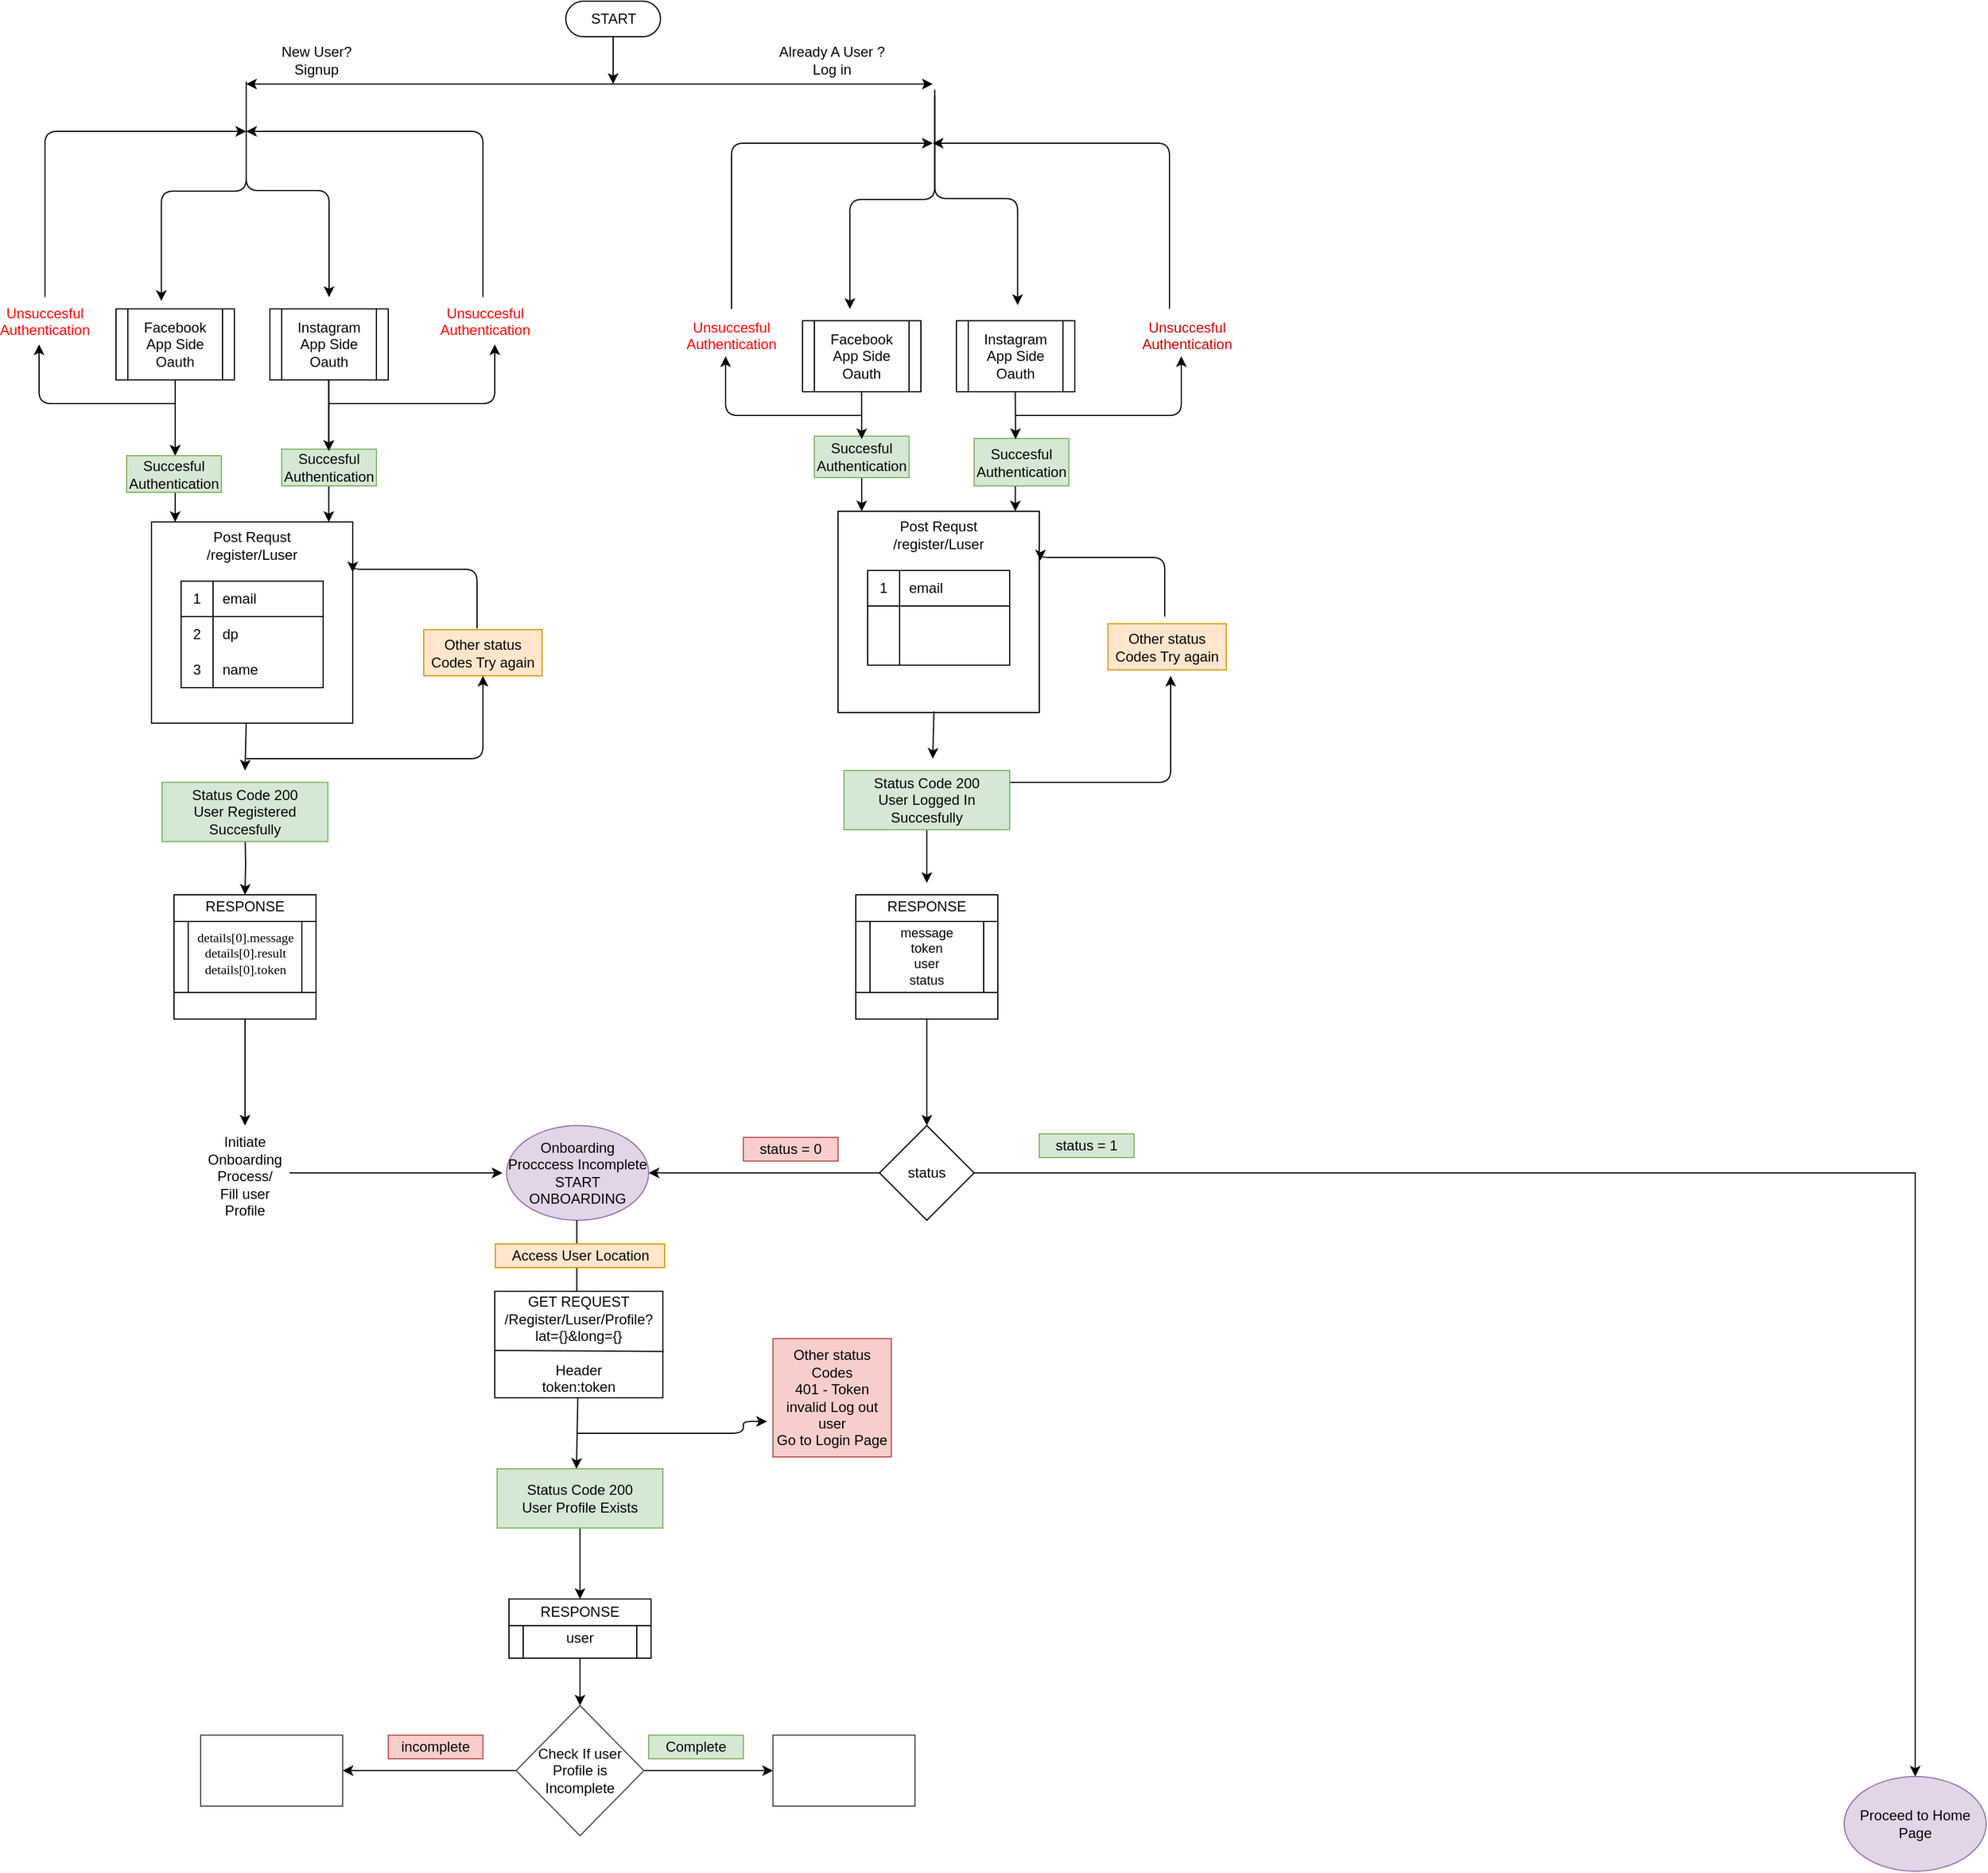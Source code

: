 <mxfile version="13.6.9" type="github" pages="2"><diagram id="4SX03xfl399fPzy_mgyT" name="Page-1"><mxGraphModel dx="847" dy="660" grid="1" gridSize="10" guides="1" tooltips="1" connect="1" arrows="1" fold="1" page="1" pageScale="1" pageWidth="3300" pageHeight="2339" math="0" shadow="0"><root><mxCell id="0"/><mxCell id="1" parent="0"/><mxCell id="fJe7YX8Wr0SEE7q_bkaH-3" value="" style="endArrow=classic;html=1;exitX=0.5;exitY=1;exitDx=0;exitDy=0;" edge="1" parent="1"><mxGeometry width="50" height="50" relative="1" as="geometry"><mxPoint x="1210" y="170" as="sourcePoint"/><mxPoint x="1210" y="210" as="targetPoint"/></mxGeometry></mxCell><mxCell id="fJe7YX8Wr0SEE7q_bkaH-4" value="" style="edgeStyle=elbowEdgeStyle;elbow=horizontal;endArrow=classic;html=1;" edge="1" parent="1"><mxGeometry width="50" height="50" relative="1" as="geometry"><mxPoint x="1080" y="210" as="sourcePoint"/><mxPoint x="1480" y="210" as="targetPoint"/></mxGeometry></mxCell><mxCell id="fJe7YX8Wr0SEE7q_bkaH-5" value="" style="edgeStyle=elbowEdgeStyle;elbow=horizontal;endArrow=classic;html=1;" edge="1" parent="1"><mxGeometry width="50" height="50" relative="1" as="geometry"><mxPoint x="1080" y="210" as="sourcePoint"/><mxPoint x="900" y="210" as="targetPoint"/></mxGeometry></mxCell><mxCell id="fJe7YX8Wr0SEE7q_bkaH-6" value="&lt;div&gt;New User?&lt;/div&gt;&lt;div&gt;Signup&lt;/div&gt;" style="text;html=1;strokeColor=none;fillColor=none;align=center;verticalAlign=middle;whiteSpace=wrap;rounded=0;" vertex="1" parent="1"><mxGeometry x="920" y="180" width="79" height="20" as="geometry"/></mxCell><mxCell id="fJe7YX8Wr0SEE7q_bkaH-7" value="Already A User ? Log in" style="text;html=1;strokeColor=none;fillColor=none;align=center;verticalAlign=middle;whiteSpace=wrap;rounded=0;" vertex="1" parent="1"><mxGeometry x="1340" y="180" width="110" height="20" as="geometry"/></mxCell><mxCell id="fJe7YX8Wr0SEE7q_bkaH-8" value="&lt;div&gt;Post Requst &lt;br&gt;&lt;/div&gt;&lt;div&gt;/register/Luser&lt;/div&gt;&lt;div&gt;&lt;br&gt;&lt;/div&gt;&lt;div&gt;&lt;br&gt;&lt;/div&gt;&lt;div&gt;&lt;br&gt;&lt;/div&gt;&lt;div&gt;&lt;br&gt;&lt;/div&gt;&lt;div&gt;&lt;br&gt;&lt;/div&gt;&lt;div&gt;&lt;br&gt;&lt;/div&gt;&lt;div&gt;&lt;br&gt;&lt;/div&gt;&lt;div&gt;&lt;br&gt;&lt;/div&gt;&lt;div&gt;&lt;br&gt;&lt;/div&gt;" style="whiteSpace=wrap;html=1;aspect=fixed;" vertex="1" parent="1"><mxGeometry x="820" y="580" width="170" height="170" as="geometry"/></mxCell><mxCell id="fJe7YX8Wr0SEE7q_bkaH-20" value="" style="edgeStyle=elbowEdgeStyle;elbow=vertical;endArrow=classic;html=1;" edge="1" parent="1"><mxGeometry width="50" height="50" relative="1" as="geometry"><mxPoint x="900" y="213" as="sourcePoint"/><mxPoint x="970" y="390" as="targetPoint"/><Array as="points"><mxPoint x="940" y="300"/></Array></mxGeometry></mxCell><mxCell id="fJe7YX8Wr0SEE7q_bkaH-21" value="" style="edgeStyle=elbowEdgeStyle;elbow=vertical;endArrow=classic;html=1;entryX=0.383;entryY=-0.079;entryDx=0;entryDy=0;entryPerimeter=0;" edge="1" parent="1"><mxGeometry width="50" height="50" relative="1" as="geometry"><mxPoint x="900" y="208" as="sourcePoint"/><mxPoint x="828.3" y="393.26" as="targetPoint"/></mxGeometry></mxCell><mxCell id="fJe7YX8Wr0SEE7q_bkaH-23" value="&lt;div&gt;START&lt;/div&gt;" style="html=1;dashed=0;whitespace=wrap;shape=mxgraph.dfd.start" vertex="1" parent="1"><mxGeometry x="1170" y="140" width="80" height="30" as="geometry"/></mxCell><mxCell id="fJe7YX8Wr0SEE7q_bkaH-25" value="&lt;div&gt;Facebook&lt;/div&gt;&lt;div&gt;App Side &lt;br&gt;&lt;/div&gt;&lt;div&gt;Oauth&lt;br&gt;&lt;/div&gt;" style="shape=process;whiteSpace=wrap;html=1;backgroundOutline=1;" vertex="1" parent="1"><mxGeometry x="790" y="400" width="100" height="60" as="geometry"/></mxCell><mxCell id="fJe7YX8Wr0SEE7q_bkaH-26" value="&lt;div&gt;Instagram&lt;/div&gt;&lt;div&gt;App Side &lt;br&gt;&lt;/div&gt;&lt;div&gt;Oauth&lt;br&gt;&lt;/div&gt;" style="shape=process;whiteSpace=wrap;html=1;backgroundOutline=1;" vertex="1" parent="1"><mxGeometry x="920" y="400" width="100" height="60" as="geometry"/></mxCell><mxCell id="fJe7YX8Wr0SEE7q_bkaH-31" value="" style="endArrow=classic;html=1;" edge="1" parent="1"><mxGeometry width="50" height="50" relative="1" as="geometry"><mxPoint x="840" y="550" as="sourcePoint"/><mxPoint x="840" y="580" as="targetPoint"/></mxGeometry></mxCell><mxCell id="fJe7YX8Wr0SEE7q_bkaH-34" value="" style="endArrow=classic;html=1;exitX=0.5;exitY=1;exitDx=0;exitDy=0;" edge="1" parent="1" source="fJe7YX8Wr0SEE7q_bkaH-25"><mxGeometry width="50" height="50" relative="1" as="geometry"><mxPoint x="840" y="460" as="sourcePoint"/><mxPoint x="840.0" y="524.0" as="targetPoint"/></mxGeometry></mxCell><mxCell id="fJe7YX8Wr0SEE7q_bkaH-35" value="" style="edgeStyle=elbowEdgeStyle;elbow=horizontal;endArrow=classic;html=1;" edge="1" parent="1"><mxGeometry width="50" height="50" relative="1" as="geometry"><mxPoint x="730" y="390" as="sourcePoint"/><mxPoint x="900" y="250" as="targetPoint"/><Array as="points"><mxPoint x="730" y="240"/></Array></mxGeometry></mxCell><mxCell id="fJe7YX8Wr0SEE7q_bkaH-39" value="" style="edgeStyle=elbowEdgeStyle;elbow=horizontal;endArrow=classic;html=1;" edge="1" parent="1"><mxGeometry width="50" height="50" relative="1" as="geometry"><mxPoint x="840" y="480" as="sourcePoint"/><mxPoint x="725" y="430" as="targetPoint"/><Array as="points"><mxPoint x="725" y="420"/></Array></mxGeometry></mxCell><mxCell id="fJe7YX8Wr0SEE7q_bkaH-40" value="" style="endArrow=classic;html=1;" edge="1" parent="1"><mxGeometry width="50" height="50" relative="1" as="geometry"><mxPoint x="969.76" y="550" as="sourcePoint"/><mxPoint x="969.76" y="580" as="targetPoint"/></mxGeometry></mxCell><mxCell id="fJe7YX8Wr0SEE7q_bkaH-41" value="&lt;div align=&quot;center&quot;&gt;Succesful&lt;/div&gt;&lt;div align=&quot;center&quot;&gt;Authentication&lt;br&gt;&lt;/div&gt;" style="text;html=1;strokeColor=#82b366;fillColor=#d5e8d4;align=center;verticalAlign=middle;whiteSpace=wrap;rounded=0;" vertex="1" parent="1"><mxGeometry x="930" y="518.5" width="80" height="31" as="geometry"/></mxCell><mxCell id="fJe7YX8Wr0SEE7q_bkaH-44" value="" style="endArrow=classic;html=1;exitX=0.5;exitY=1;exitDx=0;exitDy=0;" edge="1" parent="1"><mxGeometry width="50" height="50" relative="1" as="geometry"><mxPoint x="969.76" y="460" as="sourcePoint"/><mxPoint x="969.76" y="520" as="targetPoint"/></mxGeometry></mxCell><mxCell id="fJe7YX8Wr0SEE7q_bkaH-46" value="" style="edgeStyle=elbowEdgeStyle;elbow=horizontal;endArrow=classic;html=1;" edge="1" parent="1"><mxGeometry width="50" height="50" relative="1" as="geometry"><mxPoint x="970" y="480" as="sourcePoint"/><mxPoint x="1110" y="430" as="targetPoint"/><Array as="points"><mxPoint x="1110" y="480"/></Array></mxGeometry></mxCell><mxCell id="fJe7YX8Wr0SEE7q_bkaH-49" value="" style="edgeStyle=elbowEdgeStyle;elbow=horizontal;endArrow=classic;html=1;" edge="1" parent="1"><mxGeometry width="50" height="50" relative="1" as="geometry"><mxPoint x="1100" y="390" as="sourcePoint"/><mxPoint x="900" y="250" as="targetPoint"/><Array as="points"><mxPoint x="1100" y="270"/></Array></mxGeometry></mxCell><mxCell id="fJe7YX8Wr0SEE7q_bkaH-50" value="&lt;div&gt;Post Requst &lt;br&gt;&lt;/div&gt;&lt;div&gt;/register/Luser&lt;/div&gt;&lt;div&gt;&lt;br&gt;&lt;/div&gt;&lt;div&gt;&lt;br&gt;&lt;/div&gt;&lt;div&gt;&lt;br&gt;&lt;/div&gt;&lt;div&gt;&lt;br&gt;&lt;/div&gt;&lt;div&gt;&lt;br&gt;&lt;/div&gt;&lt;div&gt;&lt;br&gt;&lt;/div&gt;&lt;div&gt;&lt;br&gt;&lt;/div&gt;&lt;div&gt;&lt;br&gt;&lt;/div&gt;&lt;div&gt;&lt;br&gt;&lt;/div&gt;" style="whiteSpace=wrap;html=1;aspect=fixed;" vertex="1" parent="1"><mxGeometry x="1400" y="571" width="170" height="170" as="geometry"/></mxCell><mxCell id="fJe7YX8Wr0SEE7q_bkaH-51" value="" style="endArrow=classic;html=1;" edge="1" parent="1"><mxGeometry width="50" height="50" relative="1" as="geometry"><mxPoint x="1420" y="541" as="sourcePoint"/><mxPoint x="1420" y="571" as="targetPoint"/></mxGeometry></mxCell><mxCell id="fJe7YX8Wr0SEE7q_bkaH-52" value="&lt;div align=&quot;center&quot;&gt;Succesful&lt;/div&gt;&lt;div align=&quot;center&quot;&gt;Authentication&lt;br&gt;&lt;/div&gt;" style="text;html=1;strokeColor=#82b366;fillColor=#d5e8d4;align=center;verticalAlign=middle;whiteSpace=wrap;rounded=0;" vertex="1" parent="1"><mxGeometry x="1380" y="507.5" width="80" height="35" as="geometry"/></mxCell><mxCell id="fJe7YX8Wr0SEE7q_bkaH-53" value="" style="endArrow=classic;html=1;" edge="1" parent="1"><mxGeometry width="50" height="50" relative="1" as="geometry"><mxPoint x="1549.76" y="541" as="sourcePoint"/><mxPoint x="1549.76" y="571" as="targetPoint"/></mxGeometry></mxCell><mxCell id="fJe7YX8Wr0SEE7q_bkaH-54" value="&lt;div align=&quot;center&quot;&gt;Succesful&lt;/div&gt;&lt;div align=&quot;center&quot;&gt;Authentication&lt;br&gt;&lt;/div&gt;" style="text;html=1;strokeColor=#82b366;fillColor=#d5e8d4;align=center;verticalAlign=middle;whiteSpace=wrap;rounded=0;" vertex="1" parent="1"><mxGeometry x="1515" y="509.5" width="80" height="40" as="geometry"/></mxCell><mxCell id="fJe7YX8Wr0SEE7q_bkaH-67" value="" style="endArrow=classic;html=1;exitX=0.5;exitY=1;exitDx=0;exitDy=0;" edge="1" parent="1"><mxGeometry width="50" height="50" relative="1" as="geometry"><mxPoint x="840" y="460" as="sourcePoint"/><mxPoint x="840" y="524" as="targetPoint"/></mxGeometry></mxCell><mxCell id="fJe7YX8Wr0SEE7q_bkaH-68" value="" style="endArrow=classic;html=1;exitX=0.5;exitY=1;exitDx=0;exitDy=0;" edge="1" parent="1"><mxGeometry width="50" height="50" relative="1" as="geometry"><mxPoint x="969.76" y="460" as="sourcePoint"/><mxPoint x="969.76" y="520" as="targetPoint"/></mxGeometry></mxCell><mxCell id="fJe7YX8Wr0SEE7q_bkaH-69" value="" style="endArrow=classic;html=1;exitX=0.5;exitY=1;exitDx=0;exitDy=0;" edge="1" parent="1"><mxGeometry width="50" height="50" relative="1" as="geometry"><mxPoint x="1419.88" y="460" as="sourcePoint"/><mxPoint x="1420" y="510" as="targetPoint"/></mxGeometry></mxCell><mxCell id="fJe7YX8Wr0SEE7q_bkaH-70" value="" style="endArrow=classic;html=1;exitX=0.5;exitY=1;exitDx=0;exitDy=0;" edge="1" parent="1"><mxGeometry width="50" height="50" relative="1" as="geometry"><mxPoint x="1549.64" y="460" as="sourcePoint"/><mxPoint x="1550" y="510" as="targetPoint"/></mxGeometry></mxCell><mxCell id="fJe7YX8Wr0SEE7q_bkaH-79" value="&lt;div&gt;Facebook&lt;/div&gt;&lt;div&gt;App Side &lt;br&gt;&lt;/div&gt;&lt;div&gt;Oauth&lt;br&gt;&lt;/div&gt;" style="shape=process;whiteSpace=wrap;html=1;backgroundOutline=1;" vertex="1" parent="1"><mxGeometry x="1370" y="410" width="100" height="60" as="geometry"/></mxCell><mxCell id="fJe7YX8Wr0SEE7q_bkaH-80" value="&lt;div&gt;Instagram&lt;/div&gt;&lt;div&gt;App Side &lt;br&gt;&lt;/div&gt;&lt;div&gt;Oauth&lt;br&gt;&lt;/div&gt;" style="shape=process;whiteSpace=wrap;html=1;backgroundOutline=1;" vertex="1" parent="1"><mxGeometry x="1500" y="410" width="100" height="60" as="geometry"/></mxCell><mxCell id="fJe7YX8Wr0SEE7q_bkaH-81" value="" style="edgeStyle=elbowEdgeStyle;elbow=horizontal;endArrow=classic;html=1;" edge="1" parent="1"><mxGeometry width="50" height="50" relative="1" as="geometry"><mxPoint x="1310" y="400" as="sourcePoint"/><mxPoint x="1480" y="260" as="targetPoint"/><Array as="points"><mxPoint x="1310" y="250"/></Array></mxGeometry></mxCell><mxCell id="fJe7YX8Wr0SEE7q_bkaH-82" value="&lt;div&gt;&lt;font color=&quot;#FF0000&quot;&gt;Unsuccesful&lt;/font&gt;&lt;/div&gt;&lt;div&gt;&lt;font color=&quot;#FF0000&quot;&gt;Authentication&lt;/font&gt;&lt;/div&gt;&lt;div&gt;&lt;font color=&quot;#FF0000&quot;&gt;&lt;br&gt;&lt;/font&gt;&lt;/div&gt;" style="text;html=1;strokeColor=none;fillColor=none;align=center;verticalAlign=middle;whiteSpace=wrap;rounded=0;" vertex="1" parent="1"><mxGeometry x="1290" y="420" width="40" height="20" as="geometry"/></mxCell><mxCell id="fJe7YX8Wr0SEE7q_bkaH-83" value="" style="edgeStyle=elbowEdgeStyle;elbow=horizontal;endArrow=classic;html=1;" edge="1" parent="1" target="fJe7YX8Wr0SEE7q_bkaH-82"><mxGeometry width="50" height="50" relative="1" as="geometry"><mxPoint x="1420" y="490" as="sourcePoint"/><mxPoint x="1480" y="350" as="targetPoint"/><Array as="points"><mxPoint x="1305" y="430"/></Array></mxGeometry></mxCell><mxCell id="fJe7YX8Wr0SEE7q_bkaH-84" value="" style="edgeStyle=elbowEdgeStyle;elbow=horizontal;endArrow=classic;html=1;" edge="1" parent="1"><mxGeometry width="50" height="50" relative="1" as="geometry"><mxPoint x="1550" y="490" as="sourcePoint"/><mxPoint x="1690" y="440" as="targetPoint"/><Array as="points"><mxPoint x="1690" y="490"/></Array></mxGeometry></mxCell><mxCell id="fJe7YX8Wr0SEE7q_bkaH-85" value="&lt;div&gt;&lt;font color=&quot;#CC0000&quot;&gt;Unsuccesful&lt;/font&gt;&lt;/div&gt;&lt;div&gt;&lt;font color=&quot;#CC0000&quot;&gt;Authentication&lt;/font&gt;&lt;/div&gt;&lt;div&gt;&lt;font color=&quot;#CC0000&quot;&gt;&lt;br&gt;&lt;/font&gt;&lt;/div&gt;" style="text;html=1;strokeColor=none;fillColor=none;align=center;verticalAlign=middle;whiteSpace=wrap;rounded=0;" vertex="1" parent="1"><mxGeometry x="1675" y="420" width="40" height="20" as="geometry"/></mxCell><mxCell id="fJe7YX8Wr0SEE7q_bkaH-86" value="" style="edgeStyle=elbowEdgeStyle;elbow=horizontal;endArrow=classic;html=1;" edge="1" parent="1"><mxGeometry width="50" height="50" relative="1" as="geometry"><mxPoint x="1680" y="400" as="sourcePoint"/><mxPoint x="1480" y="260" as="targetPoint"/><Array as="points"><mxPoint x="1680" y="280"/></Array></mxGeometry></mxCell><mxCell id="fJe7YX8Wr0SEE7q_bkaH-88" value="" style="edgeStyle=elbowEdgeStyle;elbow=vertical;endArrow=classic;html=1;" edge="1" parent="1"><mxGeometry width="50" height="50" relative="1" as="geometry"><mxPoint x="1481.7" y="219.74" as="sourcePoint"/><mxPoint x="1551.7" y="396.74" as="targetPoint"/><Array as="points"><mxPoint x="1521.7" y="306.74"/></Array></mxGeometry></mxCell><mxCell id="fJe7YX8Wr0SEE7q_bkaH-89" value="" style="edgeStyle=elbowEdgeStyle;elbow=vertical;endArrow=classic;html=1;entryX=0.383;entryY=-0.079;entryDx=0;entryDy=0;entryPerimeter=0;" edge="1" parent="1"><mxGeometry width="50" height="50" relative="1" as="geometry"><mxPoint x="1481.7" y="214.74" as="sourcePoint"/><mxPoint x="1410" y="400.0" as="targetPoint"/></mxGeometry></mxCell><mxCell id="fJe7YX8Wr0SEE7q_bkaH-90" value="" style="endArrow=classic;html=1;" edge="1" parent="1"><mxGeometry width="50" height="50" relative="1" as="geometry"><mxPoint x="900" y="750" as="sourcePoint"/><mxPoint x="899" y="790" as="targetPoint"/></mxGeometry></mxCell><mxCell id="fJe7YX8Wr0SEE7q_bkaH-99" value="" style="edgeStyle=orthogonalEdgeStyle;rounded=0;orthogonalLoop=1;jettySize=auto;html=1;" edge="1" parent="1" target="fJe7YX8Wr0SEE7q_bkaH-98"><mxGeometry relative="1" as="geometry"><mxPoint x="899" y="840" as="sourcePoint"/></mxGeometry></mxCell><mxCell id="fJe7YX8Wr0SEE7q_bkaH-92" value="&lt;div&gt;Status Code 200&lt;/div&gt;&lt;div&gt;User Registered Succesfully&lt;br&gt;&lt;/div&gt;" style="text;html=1;strokeColor=#82b366;fillColor=#d5e8d4;align=center;verticalAlign=middle;whiteSpace=wrap;rounded=0;" vertex="1" parent="1"><mxGeometry x="829" y="800" width="140" height="50" as="geometry"/></mxCell><mxCell id="fJe7YX8Wr0SEE7q_bkaH-94" value="" style="edgeStyle=segmentEdgeStyle;endArrow=classic;html=1;entryX=1;entryY=0.25;entryDx=0;entryDy=0;" edge="1" parent="1" target="fJe7YX8Wr0SEE7q_bkaH-8"><mxGeometry width="50" height="50" relative="1" as="geometry"><mxPoint x="1095" y="670" as="sourcePoint"/><mxPoint x="1050" y="620" as="targetPoint"/><Array as="points"><mxPoint x="990" y="620"/></Array></mxGeometry></mxCell><mxCell id="fJe7YX8Wr0SEE7q_bkaH-95" value="Other status Codes Try again" style="text;html=1;strokeColor=#d79b00;fillColor=#ffe6cc;align=center;verticalAlign=middle;whiteSpace=wrap;rounded=0;" vertex="1" parent="1"><mxGeometry x="1050" y="671" width="100" height="39" as="geometry"/></mxCell><mxCell id="fJe7YX8Wr0SEE7q_bkaH-97" value="" style="edgeStyle=segmentEdgeStyle;endArrow=classic;html=1;" edge="1" parent="1"><mxGeometry width="50" height="50" relative="1" as="geometry"><mxPoint x="900" y="780" as="sourcePoint"/><mxPoint x="1100" y="710" as="targetPoint"/><Array as="points"><mxPoint x="1100" y="780"/></Array></mxGeometry></mxCell><mxCell id="fJe7YX8Wr0SEE7q_bkaH-98" value="&lt;div&gt;RESPONSE&lt;/div&gt;&lt;div&gt;&lt;br&gt;&lt;/div&gt;&lt;div&gt;&lt;br&gt;&lt;/div&gt;&lt;div&gt;&lt;br&gt;&lt;/div&gt;&lt;div&gt;&lt;br&gt;&lt;/div&gt;&lt;div&gt;&lt;br&gt;&lt;/div&gt;&lt;div&gt;&lt;br&gt;&lt;/div&gt;" style="whiteSpace=wrap;html=1;" vertex="1" parent="1"><mxGeometry x="839" y="895" width="120" height="105" as="geometry"/></mxCell><mxCell id="fJe7YX8Wr0SEE7q_bkaH-100" value="" style="endArrow=classic;html=1;" edge="1" parent="1"><mxGeometry width="50" height="50" relative="1" as="geometry"><mxPoint x="1481" y="740" as="sourcePoint"/><mxPoint x="1480" y="780" as="targetPoint"/></mxGeometry></mxCell><mxCell id="fJe7YX8Wr0SEE7q_bkaH-102" value="" style="edgeStyle=segmentEdgeStyle;endArrow=classic;html=1;entryX=1;entryY=0.25;entryDx=0;entryDy=0;" edge="1" parent="1"><mxGeometry width="50" height="50" relative="1" as="geometry"><mxPoint x="1676" y="660" as="sourcePoint"/><mxPoint x="1571" y="612.5" as="targetPoint"/><Array as="points"><mxPoint x="1571" y="610"/></Array></mxGeometry></mxCell><mxCell id="fJe7YX8Wr0SEE7q_bkaH-103" value="Other status Codes Try again" style="text;html=1;strokeColor=#d79b00;fillColor=#ffe6cc;align=center;verticalAlign=middle;whiteSpace=wrap;rounded=0;" vertex="1" parent="1"><mxGeometry x="1628" y="666" width="100" height="39" as="geometry"/></mxCell><mxCell id="fJe7YX8Wr0SEE7q_bkaH-104" value="" style="edgeStyle=segmentEdgeStyle;endArrow=classic;html=1;" edge="1" parent="1" source="fJe7YX8Wr0SEE7q_bkaH-105"><mxGeometry width="50" height="50" relative="1" as="geometry"><mxPoint x="1510" y="800" as="sourcePoint"/><mxPoint x="1681" y="710" as="targetPoint"/><Array as="points"><mxPoint x="1530" y="800"/><mxPoint x="1681" y="800"/></Array></mxGeometry></mxCell><mxCell id="fJe7YX8Wr0SEE7q_bkaH-107" value="" style="edgeStyle=orthogonalEdgeStyle;rounded=0;orthogonalLoop=1;jettySize=auto;html=1;" edge="1" parent="1"><mxGeometry relative="1" as="geometry"><mxPoint x="1475" y="830" as="sourcePoint"/><mxPoint x="1475" y="885" as="targetPoint"/></mxGeometry></mxCell><mxCell id="fJe7YX8Wr0SEE7q_bkaH-105" value="&lt;div&gt;Status Code 200&lt;/div&gt;&lt;div&gt;User Logged In Succesfully&lt;br&gt;&lt;/div&gt;" style="text;html=1;strokeColor=#82b366;fillColor=#d5e8d4;align=center;verticalAlign=middle;whiteSpace=wrap;rounded=0;" vertex="1" parent="1"><mxGeometry x="1405" y="790" width="140" height="50" as="geometry"/></mxCell><mxCell id="fJe7YX8Wr0SEE7q_bkaH-108" value="" style="shape=process;whiteSpace=wrap;html=1;backgroundOutline=1;" vertex="1" parent="1"><mxGeometry x="839" y="917.5" width="120" height="60" as="geometry"/></mxCell><mxCell id="fJe7YX8Wr0SEE7q_bkaH-109" value="&lt;div&gt;RESPONSE&lt;/div&gt;&lt;div&gt;&lt;br&gt;&lt;/div&gt;&lt;div&gt;&lt;br&gt;&lt;/div&gt;&lt;div&gt;&lt;br&gt;&lt;/div&gt;&lt;div&gt;&lt;br&gt;&lt;/div&gt;&lt;div&gt;&lt;br&gt;&lt;/div&gt;&lt;div&gt;&lt;br&gt;&lt;/div&gt;" style="whiteSpace=wrap;html=1;" vertex="1" parent="1"><mxGeometry x="1415" y="895" width="120" height="105" as="geometry"/></mxCell><mxCell id="fJe7YX8Wr0SEE7q_bkaH-110" value="" style="shape=process;whiteSpace=wrap;html=1;backgroundOutline=1;" vertex="1" parent="1"><mxGeometry x="1415" y="917.5" width="120" height="60" as="geometry"/></mxCell><mxCell id="fJe7YX8Wr0SEE7q_bkaH-117" value="&lt;div style=&quot;font-size: 11px&quot;&gt;&lt;font style=&quot;font-size: 11px&quot; face=&quot;Times New Roman&quot;&gt;details[0].message&lt;/font&gt;&lt;/div&gt;&lt;div style=&quot;font-size: 11px&quot;&gt;&lt;font style=&quot;font-size: 11px&quot; face=&quot;Times New Roman&quot;&gt;details[0].result&lt;/font&gt;&lt;/div&gt;&lt;div style=&quot;font-size: 11px&quot;&gt;&lt;font style=&quot;font-size: 11px&quot; face=&quot;Times New Roman&quot;&gt;details[0].token&lt;/font&gt;&lt;/div&gt;&lt;div style=&quot;font-size: 11px&quot;&gt;&lt;font style=&quot;font-size: 11px&quot; face=&quot;Times New Roman&quot;&gt;&lt;br&gt;&lt;/font&gt;&lt;/div&gt;" style="text;html=1;strokeColor=none;fillColor=none;align=center;verticalAlign=middle;whiteSpace=wrap;rounded=0;" vertex="1" parent="1"><mxGeometry x="861.5" y="940" width="75" height="22.5" as="geometry"/></mxCell><mxCell id="0_E4JgnLE6XNV44I5neE-3" value="" style="edgeStyle=orthogonalEdgeStyle;rounded=0;orthogonalLoop=1;jettySize=auto;html=1;exitX=0.5;exitY=1;exitDx=0;exitDy=0;exitPerimeter=0;" edge="1" parent="1" source="fJe7YX8Wr0SEE7q_bkaH-109" target="0_E4JgnLE6XNV44I5neE-1"><mxGeometry relative="1" as="geometry"><mxPoint x="1475" y="1010" as="sourcePoint"/></mxGeometry></mxCell><mxCell id="fJe7YX8Wr0SEE7q_bkaH-121" value="&lt;div style=&quot;font-size: 11px&quot;&gt;&lt;font style=&quot;font-size: 11px&quot;&gt;message&lt;/font&gt;&lt;/div&gt;&lt;div style=&quot;font-size: 11px&quot;&gt;&lt;font style=&quot;font-size: 11px&quot;&gt;token&lt;/font&gt;&lt;/div&gt;&lt;div style=&quot;font-size: 11px&quot;&gt;&lt;font style=&quot;font-size: 11px&quot;&gt;user &lt;br&gt;&lt;/font&gt;&lt;/div&gt;&lt;div style=&quot;font-size: 11px&quot;&gt;&lt;font style=&quot;font-size: 11px&quot;&gt;status&lt;/font&gt;&lt;/div&gt;&lt;div style=&quot;font-size: 11px&quot;&gt;&lt;font style=&quot;font-size: 11px&quot;&gt;&lt;br&gt;&lt;/font&gt;&lt;/div&gt;&lt;div style=&quot;font-size: 11px&quot;&gt;&lt;font style=&quot;font-size: 11px&quot;&gt;&lt;br&gt;&lt;/font&gt;&lt;/div&gt;" style="text;html=1;strokeColor=none;fillColor=none;align=center;verticalAlign=middle;whiteSpace=wrap;rounded=0;" vertex="1" parent="1"><mxGeometry x="1455" y="950" width="40" height="20" as="geometry"/></mxCell><mxCell id="fJe7YX8Wr0SEE7q_bkaH-126" value="" style="endArrow=classic;html=1;exitX=0.5;exitY=1;exitDx=0;exitDy=0;" edge="1" parent="1" source="fJe7YX8Wr0SEE7q_bkaH-98"><mxGeometry width="50" height="50" relative="1" as="geometry"><mxPoint x="940" y="1090" as="sourcePoint"/><mxPoint x="899" y="1090" as="targetPoint"/></mxGeometry></mxCell><mxCell id="fJe7YX8Wr0SEE7q_bkaH-127" value="" style="endArrow=classic;html=1;" edge="1" parent="1"><mxGeometry width="50" height="50" relative="1" as="geometry"><mxPoint x="936.5" y="1130" as="sourcePoint"/><mxPoint x="1116.5" y="1130" as="targetPoint"/></mxGeometry></mxCell><mxCell id="fJe7YX8Wr0SEE7q_bkaH-128" value="&lt;div&gt;Initiate Onboarding Process/&lt;/div&gt;&lt;div&gt;Fill user Profile&lt;/div&gt;&lt;div&gt;&lt;br&gt;&lt;/div&gt;" style="text;html=1;strokeColor=none;fillColor=none;align=center;verticalAlign=middle;whiteSpace=wrap;rounded=0;" vertex="1" parent="1"><mxGeometry x="879" y="1130" width="40" height="20" as="geometry"/></mxCell><mxCell id="0_E4JgnLE6XNV44I5neE-5" value="" style="edgeStyle=orthogonalEdgeStyle;rounded=0;orthogonalLoop=1;jettySize=auto;html=1;" edge="1" parent="1" source="0_E4JgnLE6XNV44I5neE-1" target="0_E4JgnLE6XNV44I5neE-4"><mxGeometry relative="1" as="geometry"/></mxCell><mxCell id="0_E4JgnLE6XNV44I5neE-12" value="" style="edgeStyle=orthogonalEdgeStyle;rounded=0;orthogonalLoop=1;jettySize=auto;html=1;entryX=0.5;entryY=0;entryDx=0;entryDy=0;" edge="1" parent="1" source="0_E4JgnLE6XNV44I5neE-1" target="0_E4JgnLE6XNV44I5neE-13"><mxGeometry relative="1" as="geometry"><mxPoint x="1475" y="1220" as="targetPoint"/></mxGeometry></mxCell><mxCell id="0_E4JgnLE6XNV44I5neE-1" value="&lt;div&gt;status&lt;/div&gt;" style="rhombus;whiteSpace=wrap;html=1;" vertex="1" parent="1"><mxGeometry x="1435" y="1090" width="80" height="80" as="geometry"/></mxCell><mxCell id="0_E4JgnLE6XNV44I5neE-4" value="&lt;div&gt;Onboarding Procccess Incomplete&lt;/div&gt;&lt;div&gt;START ONBOARDING&lt;br&gt;&lt;/div&gt;" style="ellipse;whiteSpace=wrap;html=1;fillColor=#e1d5e7;strokeColor=#9673a6;" vertex="1" parent="1"><mxGeometry x="1120" y="1090" width="120" height="80" as="geometry"/></mxCell><mxCell id="0_E4JgnLE6XNV44I5neE-6" value="status = 0" style="text;html=1;strokeColor=#b85450;fillColor=#f8cecc;align=center;verticalAlign=middle;whiteSpace=wrap;rounded=0;" vertex="1" parent="1"><mxGeometry x="1320" y="1100" width="80" height="20" as="geometry"/></mxCell><mxCell id="0_E4JgnLE6XNV44I5neE-8" value="&lt;div align=&quot;center&quot;&gt;Succesful&lt;/div&gt;&lt;div align=&quot;center&quot;&gt;Authentication&lt;br&gt;&lt;/div&gt;" style="text;html=1;strokeColor=#82b366;fillColor=#d5e8d4;align=center;verticalAlign=middle;whiteSpace=wrap;rounded=0;" vertex="1" parent="1"><mxGeometry x="799" y="524" width="80" height="31" as="geometry"/></mxCell><mxCell id="0_E4JgnLE6XNV44I5neE-9" value="&lt;div&gt;&lt;font color=&quot;#FF0000&quot;&gt;Unsuccesful&lt;/font&gt;&lt;/div&gt;&lt;div&gt;&lt;font color=&quot;#FF0000&quot;&gt;Authentication&lt;/font&gt;&lt;/div&gt;&lt;div&gt;&lt;font color=&quot;#FF0000&quot;&gt;&lt;br&gt;&lt;/font&gt;&lt;/div&gt;" style="text;html=1;strokeColor=none;fillColor=none;align=center;verticalAlign=middle;whiteSpace=wrap;rounded=0;" vertex="1" parent="1"><mxGeometry x="1082" y="408" width="40" height="20" as="geometry"/></mxCell><mxCell id="0_E4JgnLE6XNV44I5neE-10" value="&lt;div&gt;&lt;font color=&quot;#FF0000&quot;&gt;Unsuccesful&lt;/font&gt;&lt;/div&gt;&lt;div&gt;&lt;font color=&quot;#FF0000&quot;&gt;Authentication&lt;/font&gt;&lt;/div&gt;&lt;div&gt;&lt;font color=&quot;#FF0000&quot;&gt;&lt;br&gt;&lt;/font&gt;&lt;/div&gt;" style="text;html=1;strokeColor=none;fillColor=none;align=center;verticalAlign=middle;whiteSpace=wrap;rounded=0;" vertex="1" parent="1"><mxGeometry x="710" y="408" width="40" height="20" as="geometry"/></mxCell><mxCell id="0_E4JgnLE6XNV44I5neE-13" value="Proceed to Home Page" style="ellipse;whiteSpace=wrap;html=1;fillColor=#e1d5e7;strokeColor=#9673a6;" vertex="1" parent="1"><mxGeometry x="2250" y="1640" width="120" height="80" as="geometry"/></mxCell><mxCell id="0_E4JgnLE6XNV44I5neE-16" value="&lt;div&gt;&lt;br&gt;&lt;/div&gt;&lt;div&gt;status = 1&lt;/div&gt;&lt;div&gt;&lt;br&gt;&lt;/div&gt;" style="text;html=1;strokeColor=#82b366;fillColor=#d5e8d4;align=center;verticalAlign=middle;whiteSpace=wrap;rounded=0;" vertex="1" parent="1"><mxGeometry x="1570" y="1097" width="80" height="20" as="geometry"/></mxCell><mxCell id="fJe7YX8Wr0SEE7q_bkaH-9" value="" style="shape=table;html=1;whiteSpace=wrap;startSize=0;container=1;collapsible=0;childLayout=tableLayout;fixedRows=1;rowLines=0;fontStyle=1;align=center;" vertex="1" parent="1"><mxGeometry x="845" y="630" width="120" height="90" as="geometry"/></mxCell><mxCell id="fJe7YX8Wr0SEE7q_bkaH-10" value="" style="shape=partialRectangle;html=1;whiteSpace=wrap;collapsible=0;dropTarget=0;pointerEvents=0;fillColor=none;top=0;left=0;bottom=1;right=0;points=[[0,0.5],[1,0.5]];portConstraint=eastwest;" vertex="1" parent="fJe7YX8Wr0SEE7q_bkaH-9"><mxGeometry width="120" height="30" as="geometry"/></mxCell><mxCell id="fJe7YX8Wr0SEE7q_bkaH-11" value="1" style="shape=partialRectangle;html=1;whiteSpace=wrap;connectable=0;fillColor=none;top=0;left=0;bottom=0;right=0;overflow=hidden;" vertex="1" parent="fJe7YX8Wr0SEE7q_bkaH-10"><mxGeometry width="27" height="30" as="geometry"/></mxCell><mxCell id="fJe7YX8Wr0SEE7q_bkaH-12" value="&lt;div&gt;email&lt;/div&gt;" style="shape=partialRectangle;html=1;whiteSpace=wrap;connectable=0;fillColor=none;top=0;left=0;bottom=0;right=0;align=left;spacingLeft=6;overflow=hidden;" vertex="1" parent="fJe7YX8Wr0SEE7q_bkaH-10"><mxGeometry x="27" width="93" height="30" as="geometry"/></mxCell><mxCell id="fJe7YX8Wr0SEE7q_bkaH-13" value="" style="shape=partialRectangle;html=1;whiteSpace=wrap;collapsible=0;dropTarget=0;pointerEvents=0;fillColor=none;top=0;left=0;bottom=0;right=0;points=[[0,0.5],[1,0.5]];portConstraint=eastwest;" vertex="1" parent="fJe7YX8Wr0SEE7q_bkaH-9"><mxGeometry y="30" width="120" height="30" as="geometry"/></mxCell><mxCell id="fJe7YX8Wr0SEE7q_bkaH-14" value="2" style="shape=partialRectangle;html=1;whiteSpace=wrap;connectable=0;fillColor=none;top=0;left=0;bottom=0;right=0;overflow=hidden;" vertex="1" parent="fJe7YX8Wr0SEE7q_bkaH-13"><mxGeometry width="27" height="30" as="geometry"/></mxCell><mxCell id="fJe7YX8Wr0SEE7q_bkaH-15" value="dp" style="shape=partialRectangle;html=1;whiteSpace=wrap;connectable=0;fillColor=none;top=0;left=0;bottom=0;right=0;align=left;spacingLeft=6;overflow=hidden;" vertex="1" parent="fJe7YX8Wr0SEE7q_bkaH-13"><mxGeometry x="27" width="93" height="30" as="geometry"/></mxCell><mxCell id="fJe7YX8Wr0SEE7q_bkaH-16" value="" style="shape=partialRectangle;html=1;whiteSpace=wrap;collapsible=0;dropTarget=0;pointerEvents=0;fillColor=none;top=0;left=0;bottom=0;right=0;points=[[0,0.5],[1,0.5]];portConstraint=eastwest;" vertex="1" parent="fJe7YX8Wr0SEE7q_bkaH-9"><mxGeometry y="60" width="120" height="30" as="geometry"/></mxCell><mxCell id="fJe7YX8Wr0SEE7q_bkaH-17" value="3" style="shape=partialRectangle;html=1;whiteSpace=wrap;connectable=0;fillColor=none;top=0;left=0;bottom=0;right=0;overflow=hidden;" vertex="1" parent="fJe7YX8Wr0SEE7q_bkaH-16"><mxGeometry width="27" height="30" as="geometry"/></mxCell><mxCell id="fJe7YX8Wr0SEE7q_bkaH-18" value="name" style="shape=partialRectangle;html=1;whiteSpace=wrap;connectable=0;fillColor=none;top=0;left=0;bottom=0;right=0;align=left;spacingLeft=6;overflow=hidden;" vertex="1" parent="fJe7YX8Wr0SEE7q_bkaH-16"><mxGeometry x="27" width="93" height="30" as="geometry"/></mxCell><mxCell id="fJe7YX8Wr0SEE7q_bkaH-55" value="" style="shape=table;html=1;whiteSpace=wrap;startSize=0;container=1;collapsible=0;childLayout=tableLayout;fixedRows=1;rowLines=0;fontStyle=1;align=center;" vertex="1" parent="1"><mxGeometry x="1425" y="621" width="120" height="80" as="geometry"/></mxCell><mxCell id="fJe7YX8Wr0SEE7q_bkaH-56" value="" style="shape=partialRectangle;html=1;whiteSpace=wrap;collapsible=0;dropTarget=0;pointerEvents=0;fillColor=none;top=0;left=0;bottom=1;right=0;points=[[0,0.5],[1,0.5]];portConstraint=eastwest;" vertex="1" parent="fJe7YX8Wr0SEE7q_bkaH-55"><mxGeometry width="120" height="30" as="geometry"/></mxCell><mxCell id="fJe7YX8Wr0SEE7q_bkaH-57" value="1" style="shape=partialRectangle;html=1;whiteSpace=wrap;connectable=0;fillColor=none;top=0;left=0;bottom=0;right=0;overflow=hidden;" vertex="1" parent="fJe7YX8Wr0SEE7q_bkaH-56"><mxGeometry width="27" height="30" as="geometry"/></mxCell><mxCell id="fJe7YX8Wr0SEE7q_bkaH-58" value="&lt;div&gt;email&lt;/div&gt;" style="shape=partialRectangle;html=1;whiteSpace=wrap;connectable=0;fillColor=none;top=0;left=0;bottom=0;right=0;align=left;spacingLeft=6;overflow=hidden;" vertex="1" parent="fJe7YX8Wr0SEE7q_bkaH-56"><mxGeometry x="27" width="93" height="30" as="geometry"/></mxCell><mxCell id="fJe7YX8Wr0SEE7q_bkaH-59" value="" style="shape=partialRectangle;html=1;whiteSpace=wrap;collapsible=0;dropTarget=0;pointerEvents=0;fillColor=none;top=0;left=0;bottom=0;right=0;points=[[0,0.5],[1,0.5]];portConstraint=eastwest;" vertex="1" parent="fJe7YX8Wr0SEE7q_bkaH-55"><mxGeometry y="30" width="120" height="30" as="geometry"/></mxCell><mxCell id="fJe7YX8Wr0SEE7q_bkaH-60" value="" style="shape=partialRectangle;html=1;whiteSpace=wrap;connectable=0;fillColor=none;top=0;left=0;bottom=0;right=0;overflow=hidden;" vertex="1" parent="fJe7YX8Wr0SEE7q_bkaH-59"><mxGeometry width="27" height="30" as="geometry"/></mxCell><mxCell id="fJe7YX8Wr0SEE7q_bkaH-61" value="" style="shape=partialRectangle;html=1;whiteSpace=wrap;connectable=0;fillColor=none;top=0;left=0;bottom=0;right=0;align=left;spacingLeft=6;overflow=hidden;" vertex="1" parent="fJe7YX8Wr0SEE7q_bkaH-59"><mxGeometry x="27" width="93" height="30" as="geometry"/></mxCell><mxCell id="fJe7YX8Wr0SEE7q_bkaH-62" value="" style="shape=partialRectangle;html=1;whiteSpace=wrap;collapsible=0;dropTarget=0;pointerEvents=0;fillColor=none;top=0;left=0;bottom=0;right=0;points=[[0,0.5],[1,0.5]];portConstraint=eastwest;" vertex="1" parent="fJe7YX8Wr0SEE7q_bkaH-55"><mxGeometry y="60" width="120" height="20" as="geometry"/></mxCell><mxCell id="fJe7YX8Wr0SEE7q_bkaH-63" value="" style="shape=partialRectangle;html=1;whiteSpace=wrap;connectable=0;fillColor=none;top=0;left=0;bottom=0;right=0;overflow=hidden;" vertex="1" parent="fJe7YX8Wr0SEE7q_bkaH-62"><mxGeometry width="27" height="20" as="geometry"/></mxCell><mxCell id="fJe7YX8Wr0SEE7q_bkaH-64" value="" style="shape=partialRectangle;html=1;whiteSpace=wrap;connectable=0;fillColor=none;top=0;left=0;bottom=0;right=0;align=left;spacingLeft=6;overflow=hidden;" vertex="1" parent="fJe7YX8Wr0SEE7q_bkaH-62"><mxGeometry x="27" width="93" height="20" as="geometry"/></mxCell><mxCell id="Cb5zV4SubRyhLiwe22GS-6" value="" style="endArrow=classic;html=1;" edge="1" parent="1"><mxGeometry width="50" height="50" relative="1" as="geometry"><mxPoint x="1179.29" y="1170" as="sourcePoint"/><mxPoint x="1179.29" y="1240" as="targetPoint"/></mxGeometry></mxCell><mxCell id="Cb5zV4SubRyhLiwe22GS-8" value="" style="endArrow=classic;html=1;" edge="1" parent="1" source="Cb5zV4SubRyhLiwe22GS-23"><mxGeometry width="50" height="50" relative="1" as="geometry"><mxPoint x="1180.0" y="1410" as="sourcePoint"/><mxPoint x="1179" y="1380" as="targetPoint"/></mxGeometry></mxCell><mxCell id="Cb5zV4SubRyhLiwe22GS-30" value="" style="edgeStyle=orthogonalEdgeStyle;rounded=0;orthogonalLoop=1;jettySize=auto;html=1;" edge="1" parent="1" source="Cb5zV4SubRyhLiwe22GS-9"><mxGeometry relative="1" as="geometry"><mxPoint x="1182" y="1490" as="targetPoint"/></mxGeometry></mxCell><mxCell id="Cb5zV4SubRyhLiwe22GS-9" value="&lt;div&gt;Status Code 200&lt;/div&gt;&lt;div&gt;User Profile Exists&lt;br&gt;&lt;/div&gt;" style="text;html=1;strokeColor=#82b366;fillColor=#d5e8d4;align=center;verticalAlign=middle;whiteSpace=wrap;rounded=0;" vertex="1" parent="1"><mxGeometry x="1112" y="1380" width="140" height="50" as="geometry"/></mxCell><mxCell id="Cb5zV4SubRyhLiwe22GS-11" value="&lt;div&gt;Other status Codes&lt;/div&gt;&lt;div&gt;401 - Token invalid Log out user &lt;br&gt;&lt;/div&gt;&lt;div&gt;Go to Login Page&lt;br&gt;&lt;/div&gt;" style="text;html=1;fillColor=#f8cecc;align=center;verticalAlign=middle;whiteSpace=wrap;rounded=0;strokeColor=#b85450;" vertex="1" parent="1"><mxGeometry x="1345" y="1270" width="100" height="100" as="geometry"/></mxCell><mxCell id="Cb5zV4SubRyhLiwe22GS-23" value="&lt;div&gt;GET REQUEST&lt;/div&gt;&lt;div&gt;/Register/Luser/Profile?lat={}&amp;amp;long={}&lt;/div&gt;&lt;div&gt;&lt;br&gt;&lt;/div&gt;&lt;div&gt;Header &lt;br&gt;&lt;/div&gt;&lt;div&gt;token:token&lt;br&gt;&lt;/div&gt;" style="rounded=0;whiteSpace=wrap;html=1;" vertex="1" parent="1"><mxGeometry x="1110" y="1230" width="142" height="90" as="geometry"/></mxCell><mxCell id="Cb5zV4SubRyhLiwe22GS-24" value="" style="endArrow=none;html=1;entryX=1.006;entryY=0.565;entryDx=0;entryDy=0;entryPerimeter=0;" edge="1" parent="1" target="Cb5zV4SubRyhLiwe22GS-23"><mxGeometry width="50" height="50" relative="1" as="geometry"><mxPoint x="1110" y="1280" as="sourcePoint"/><mxPoint x="1160" y="1230" as="targetPoint"/></mxGeometry></mxCell><mxCell id="Cb5zV4SubRyhLiwe22GS-25" value="" style="edgeStyle=segmentEdgeStyle;endArrow=classic;html=1;" edge="1" parent="1"><mxGeometry width="50" height="50" relative="1" as="geometry"><mxPoint x="1180" y="1350" as="sourcePoint"/><mxPoint x="1340" y="1340" as="targetPoint"/><Array as="points"><mxPoint x="1320" y="1350"/></Array></mxGeometry></mxCell><mxCell id="Cb5zV4SubRyhLiwe22GS-27" value="&lt;div&gt;RESPONSE&lt;/div&gt;&lt;div&gt;&lt;br&gt;&lt;/div&gt;&lt;div&gt;&lt;br&gt;&lt;/div&gt;" style="whiteSpace=wrap;html=1;" vertex="1" parent="1"><mxGeometry x="1122" y="1490" width="120" height="50" as="geometry"/></mxCell><mxCell id="Cb5zV4SubRyhLiwe22GS-34" value="" style="edgeStyle=orthogonalEdgeStyle;rounded=0;orthogonalLoop=1;jettySize=auto;html=1;" edge="1" parent="1" source="Cb5zV4SubRyhLiwe22GS-28" target="Cb5zV4SubRyhLiwe22GS-32"><mxGeometry relative="1" as="geometry"/></mxCell><mxCell id="Cb5zV4SubRyhLiwe22GS-28" value="" style="shape=process;whiteSpace=wrap;html=1;backgroundOutline=1;" vertex="1" parent="1"><mxGeometry x="1122" y="1512.5" width="120" height="27.5" as="geometry"/></mxCell><mxCell id="Cb5zV4SubRyhLiwe22GS-29" value="user" style="text;html=1;strokeColor=none;fillColor=none;align=center;verticalAlign=middle;whiteSpace=wrap;rounded=0;" vertex="1" parent="1"><mxGeometry x="1162" y="1512.5" width="40" height="20" as="geometry"/></mxCell><mxCell id="Cb5zV4SubRyhLiwe22GS-31" value="&lt;div&gt;Access User Location&lt;/div&gt;" style="text;html=1;strokeColor=#d79b00;fillColor=#ffe6cc;align=center;verticalAlign=middle;whiteSpace=wrap;rounded=0;" vertex="1" parent="1"><mxGeometry x="1110.5" y="1190" width="143" height="20" as="geometry"/></mxCell><mxCell id="Cb5zV4SubRyhLiwe22GS-36" value="" style="edgeStyle=orthogonalEdgeStyle;rounded=0;orthogonalLoop=1;jettySize=auto;html=1;" edge="1" parent="1" source="Cb5zV4SubRyhLiwe22GS-32" target="Cb5zV4SubRyhLiwe22GS-35"><mxGeometry relative="1" as="geometry"/></mxCell><mxCell id="Cb5zV4SubRyhLiwe22GS-38" value="" style="edgeStyle=orthogonalEdgeStyle;rounded=0;orthogonalLoop=1;jettySize=auto;html=1;" edge="1" parent="1" source="Cb5zV4SubRyhLiwe22GS-32" target="Cb5zV4SubRyhLiwe22GS-37"><mxGeometry relative="1" as="geometry"/></mxCell><mxCell id="Cb5zV4SubRyhLiwe22GS-32" value="Check If user Profile is Incomplete" style="rhombus;whiteSpace=wrap;html=1;strokeColor=#4D4D4D;" vertex="1" parent="1"><mxGeometry x="1128" y="1580" width="108" height="110" as="geometry"/></mxCell><mxCell id="Cb5zV4SubRyhLiwe22GS-35" value="" style="whiteSpace=wrap;html=1;strokeColor=#4D4D4D;" vertex="1" parent="1"><mxGeometry x="861.5" y="1605" width="120" height="60" as="geometry"/></mxCell><mxCell id="Cb5zV4SubRyhLiwe22GS-37" value="" style="whiteSpace=wrap;html=1;strokeColor=#4D4D4D;" vertex="1" parent="1"><mxGeometry x="1345" y="1605" width="120" height="60" as="geometry"/></mxCell><mxCell id="Cb5zV4SubRyhLiwe22GS-39" value="incomplete" style="text;html=1;strokeColor=#b85450;fillColor=#f8cecc;align=center;verticalAlign=middle;whiteSpace=wrap;rounded=0;" vertex="1" parent="1"><mxGeometry x="1020" y="1605" width="80" height="20" as="geometry"/></mxCell><mxCell id="Cb5zV4SubRyhLiwe22GS-40" value="Complete" style="text;html=1;strokeColor=#82b366;fillColor=#d5e8d4;align=center;verticalAlign=middle;whiteSpace=wrap;rounded=0;" vertex="1" parent="1"><mxGeometry x="1240" y="1605" width="80" height="20" as="geometry"/></mxCell></root></mxGraphModel></diagram><diagram id="K1wPxNYJaCFcg9XX2l2Y" name="Page-2"><mxGraphModel dx="2540" dy="1980" grid="1" gridSize="10" guides="1" tooltips="1" connect="1" arrows="1" fold="1" page="1" pageScale="1" pageWidth="850" pageHeight="1100" math="0" shadow="0"><root><mxCell id="F252EQPQ-EM0_MWFQcLI-0"/><mxCell id="F252EQPQ-EM0_MWFQcLI-1" parent="F252EQPQ-EM0_MWFQcLI-0"/></root></mxGraphModel></diagram></mxfile>